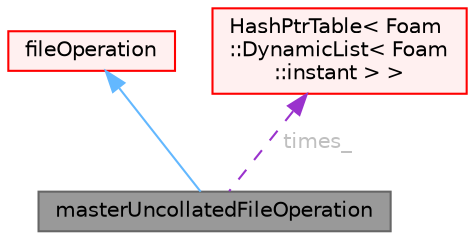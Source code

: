 digraph "masterUncollatedFileOperation"
{
 // LATEX_PDF_SIZE
  bgcolor="transparent";
  edge [fontname=Helvetica,fontsize=10,labelfontname=Helvetica,labelfontsize=10];
  node [fontname=Helvetica,fontsize=10,shape=box,height=0.2,width=0.4];
  Node1 [id="Node000001",label="masterUncollatedFileOperation",height=0.2,width=0.4,color="gray40", fillcolor="grey60", style="filled", fontcolor="black",tooltip="fileOperations that performs all file operations on the master processor. Requires the calls to be pa..."];
  Node2 -> Node1 [id="edge1_Node000001_Node000002",dir="back",color="steelblue1",style="solid",tooltip=" "];
  Node2 [id="Node000002",label="fileOperation",height=0.2,width=0.4,color="red", fillcolor="#FFF0F0", style="filled",URL="$classFoam_1_1fileOperation.html",tooltip="An encapsulation of filesystem-related operations."];
  Node15 -> Node1 [id="edge2_Node000001_Node000015",dir="back",color="darkorchid3",style="dashed",tooltip=" ",label=" times_",fontcolor="grey" ];
  Node15 [id="Node000015",label="HashPtrTable\< Foam\l::DynamicList\< Foam\l::instant \> \>",height=0.2,width=0.4,color="red", fillcolor="#FFF0F0", style="filled",URL="$classFoam_1_1HashPtrTable.html",tooltip=" "];
}
